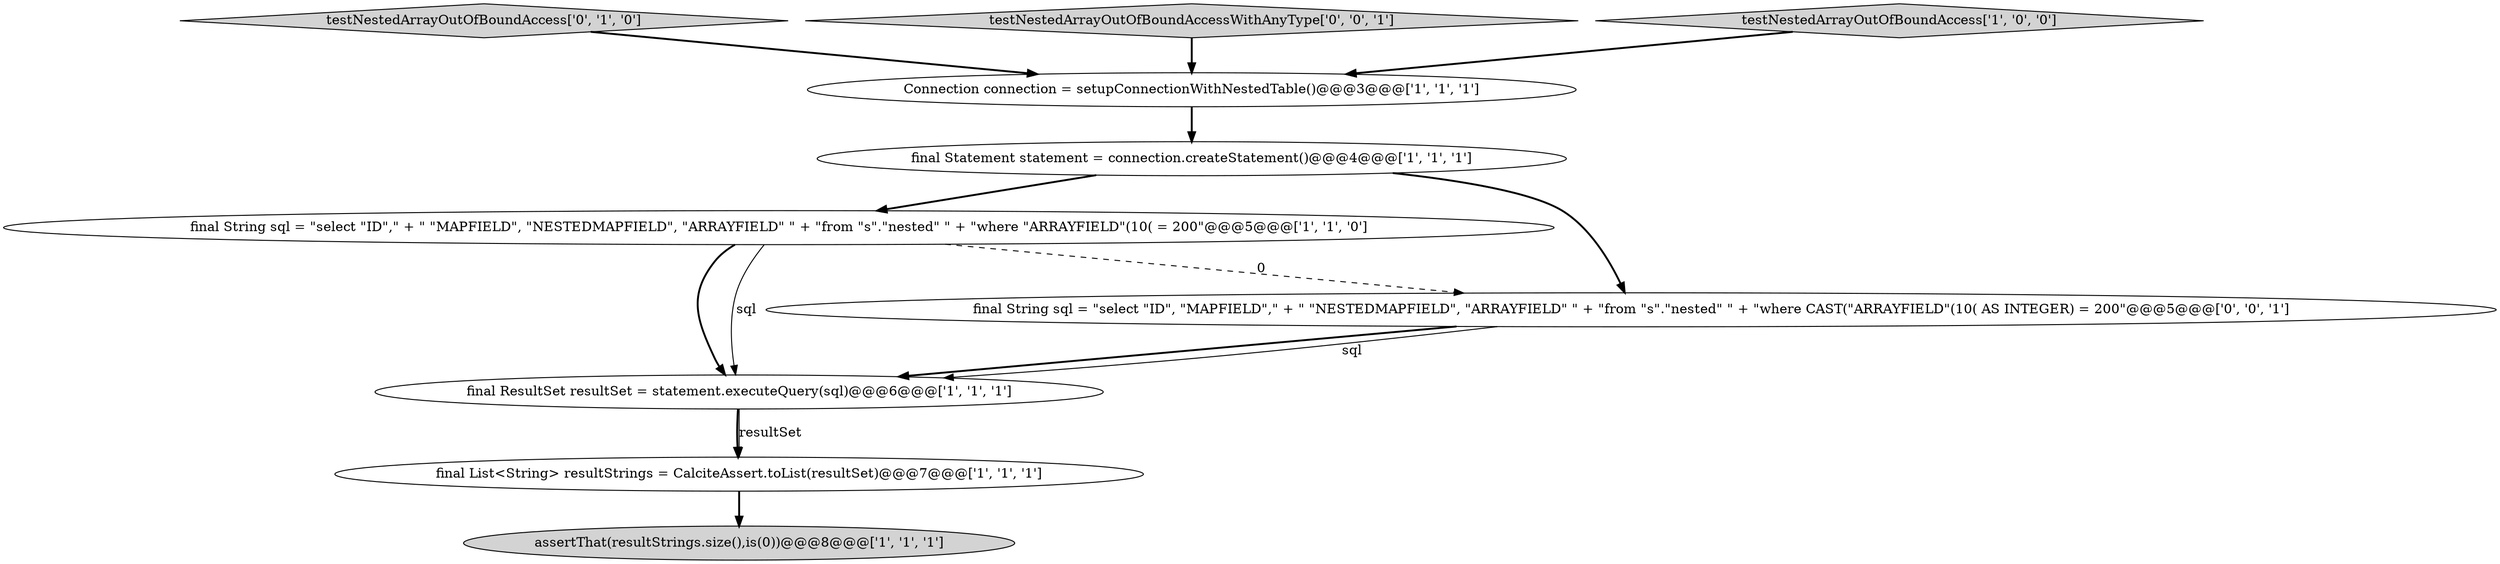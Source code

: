 digraph {
4 [style = filled, label = "assertThat(resultStrings.size(),is(0))@@@8@@@['1', '1', '1']", fillcolor = lightgray, shape = ellipse image = "AAA0AAABBB1BBB"];
7 [style = filled, label = "testNestedArrayOutOfBoundAccess['0', '1', '0']", fillcolor = lightgray, shape = diamond image = "AAA0AAABBB2BBB"];
9 [style = filled, label = "testNestedArrayOutOfBoundAccessWithAnyType['0', '0', '1']", fillcolor = lightgray, shape = diamond image = "AAA0AAABBB3BBB"];
6 [style = filled, label = "final Statement statement = connection.createStatement()@@@4@@@['1', '1', '1']", fillcolor = white, shape = ellipse image = "AAA0AAABBB1BBB"];
1 [style = filled, label = "final ResultSet resultSet = statement.executeQuery(sql)@@@6@@@['1', '1', '1']", fillcolor = white, shape = ellipse image = "AAA0AAABBB1BBB"];
3 [style = filled, label = "final List<String> resultStrings = CalciteAssert.toList(resultSet)@@@7@@@['1', '1', '1']", fillcolor = white, shape = ellipse image = "AAA0AAABBB1BBB"];
0 [style = filled, label = "testNestedArrayOutOfBoundAccess['1', '0', '0']", fillcolor = lightgray, shape = diamond image = "AAA0AAABBB1BBB"];
5 [style = filled, label = "final String sql = \"select \"ID\",\" + \" \"MAPFIELD\", \"NESTEDMAPFIELD\", \"ARRAYFIELD\" \" + \"from \"s\".\"nested\" \" + \"where \"ARRAYFIELD\"(10( = 200\"@@@5@@@['1', '1', '0']", fillcolor = white, shape = ellipse image = "AAA0AAABBB1BBB"];
2 [style = filled, label = "Connection connection = setupConnectionWithNestedTable()@@@3@@@['1', '1', '1']", fillcolor = white, shape = ellipse image = "AAA0AAABBB1BBB"];
8 [style = filled, label = "final String sql = \"select \"ID\", \"MAPFIELD\",\" + \" \"NESTEDMAPFIELD\", \"ARRAYFIELD\" \" + \"from \"s\".\"nested\" \" + \"where CAST(\"ARRAYFIELD\"(10( AS INTEGER) = 200\"@@@5@@@['0', '0', '1']", fillcolor = white, shape = ellipse image = "AAA0AAABBB3BBB"];
1->3 [style = bold, label=""];
5->8 [style = dashed, label="0"];
8->1 [style = bold, label=""];
5->1 [style = bold, label=""];
6->5 [style = bold, label=""];
8->1 [style = solid, label="sql"];
1->3 [style = solid, label="resultSet"];
5->1 [style = solid, label="sql"];
9->2 [style = bold, label=""];
3->4 [style = bold, label=""];
2->6 [style = bold, label=""];
7->2 [style = bold, label=""];
6->8 [style = bold, label=""];
0->2 [style = bold, label=""];
}
